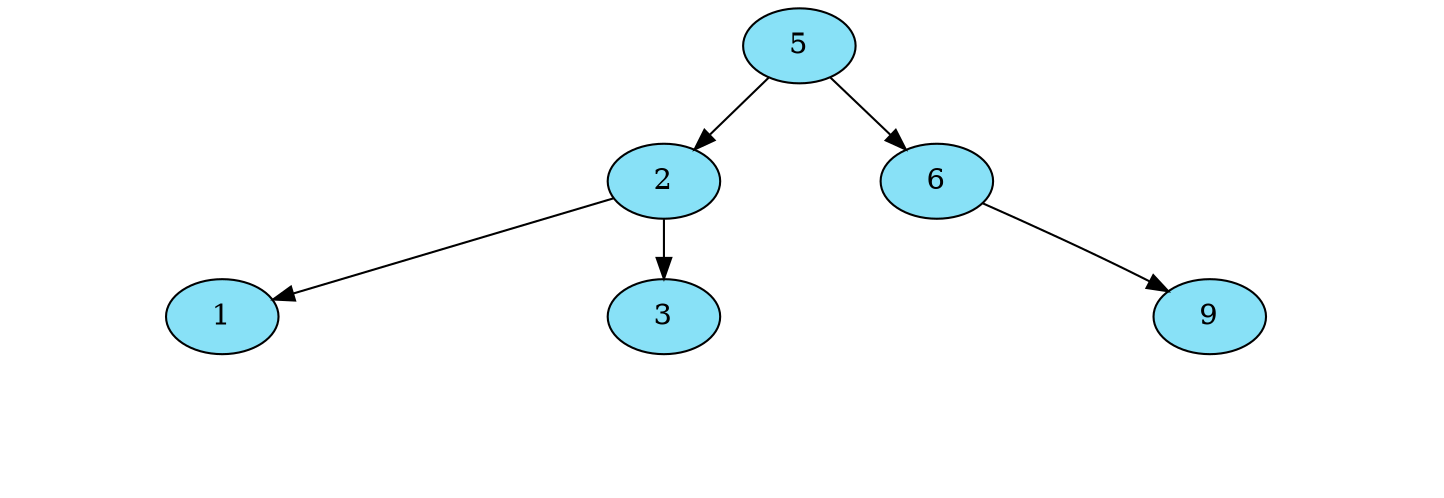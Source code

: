 digraph G {
nodesep=0; 
ranksep=0.4;
node[style = filled fillcolor="#88E1F7"];
	NodoAVL5[ label="5"  ];
	NodoAVL2[ label="2"];
NodoAVL5->NodoAVL2
	NodoAVL2[ label="2"  ];
	NodoAVL1[ label="1"];
NodoAVL2->NodoAVL1
	NodoAVL1[ label="1"  ];
Invisible691183876[style=invis];
NodoAVL1-> Invisible691183876[arrowsize=0 style= invisible] 
Invisible691183876[style=invis];
NodoAVL1-> Invisible691183876[arrowsize=0 style= invisible] 
	NodoAVL3[ label="3" ];
NodoAVL2->NodoAVL3
	NodoAVL3[ label="3"  ];
Invisible1906816554[style=invis];
NodoAVL3-> Invisible1906816554[arrowsize=0 style= invisible] 
Invisible1906816554[style=invis];
NodoAVL3-> Invisible1906816554[arrowsize=0 style= invisible] 
	NodoAVL6[ label="6" ];
NodoAVL5->NodoAVL6
	NodoAVL6[ label="6"  ];
Invisible313962983[style=invis];
NodoAVL6-> Invisible313962983[arrowsize=0 style= invisible] 
	NodoAVL9[ label="9" ];
NodoAVL6->NodoAVL9
	NodoAVL9[ label="9"  ];
Invisible1995000240[style=invis];
NodoAVL9-> Invisible1995000240[arrowsize=0 style= invisible] 
Invisible1995000240[style=invis];
NodoAVL9-> Invisible1995000240[arrowsize=0 style= invisible] 
}